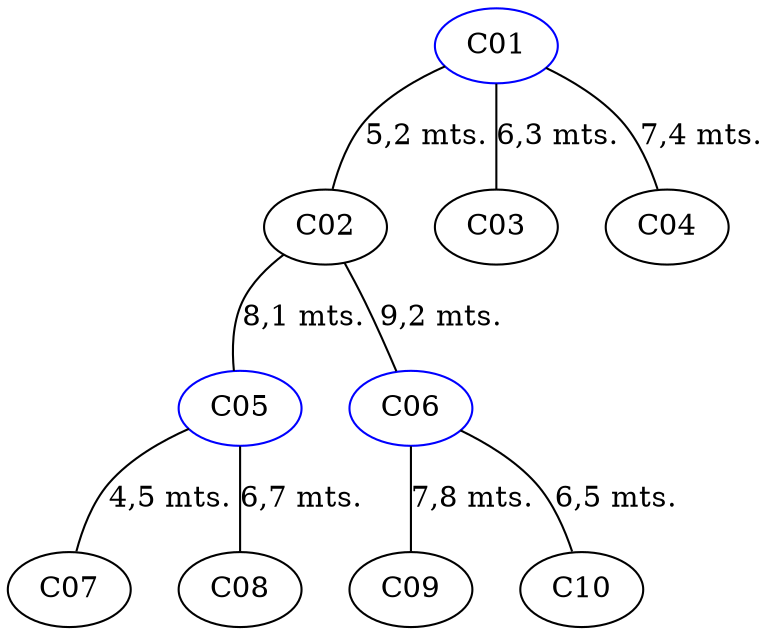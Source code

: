 strict graph G {
  1 [ color="blue" label="C01" ];
  2 [ color="blank" label="C02" ];
  3 [ color="blank" label="C03" ];
  4 [ color="blank" label="C04" ];
  5 [ color="blue" label="C05" ];
  6 [ color="blue" label="C06" ];
  7 [ color="blank" label="C07" ];
  8 [ color="blank" label="C08" ];
  9 [ color="blank" label="C09" ];
  10 [ color="blank" label="C10" ];
  1 -- 2 [ color="blank" label="5,2 mts." ];
  1 -- 3 [ color="blank" label="6,3 mts." ];
  1 -- 4 [ color="blank" label="7,4 mts." ];
  2 -- 5 [ color="blank" label="8,1 mts." ];
  2 -- 6 [ color="blank" label="9,2 mts." ];
  5 -- 7 [ color="blank" label="4,5 mts." ];
  5 -- 8 [ color="blank" label="6,7 mts." ];
  6 -- 9 [ color="blank" label="7,8 mts." ];
  6 -- 10 [ color="blank" label="6,5 mts." ];
}
